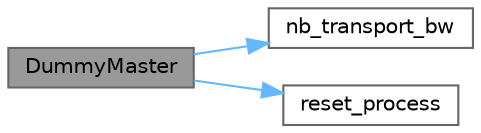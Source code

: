 digraph "DummyMaster"
{
 // LATEX_PDF_SIZE
  bgcolor="transparent";
  edge [fontname=Helvetica,fontsize=10,labelfontname=Helvetica,labelfontsize=10];
  node [fontname=Helvetica,fontsize=10,shape=box,height=0.2,width=0.4];
  rankdir="LR";
  Node1 [id="Node000001",label="DummyMaster",height=0.2,width=0.4,color="gray40", fillcolor="grey60", style="filled", fontcolor="black",tooltip=" "];
  Node1 -> Node2 [id="edge5_Node000001_Node000002",color="steelblue1",style="solid",tooltip=" "];
  Node2 [id="Node000002",label="nb_transport_bw",height=0.2,width=0.4,color="grey40", fillcolor="white", style="filled",URL="$class_dummy_master.html#a9401643ffeae74f7b9b36713bc735da7",tooltip=" "];
  Node1 -> Node3 [id="edge6_Node000001_Node000003",color="steelblue1",style="solid",tooltip=" "];
  Node3 [id="Node000003",label="reset_process",height=0.2,width=0.4,color="grey40", fillcolor="white", style="filled",URL="$class_dummy_master.html#a986b85515060e0574b322d5b9bef2970",tooltip=" "];
}
